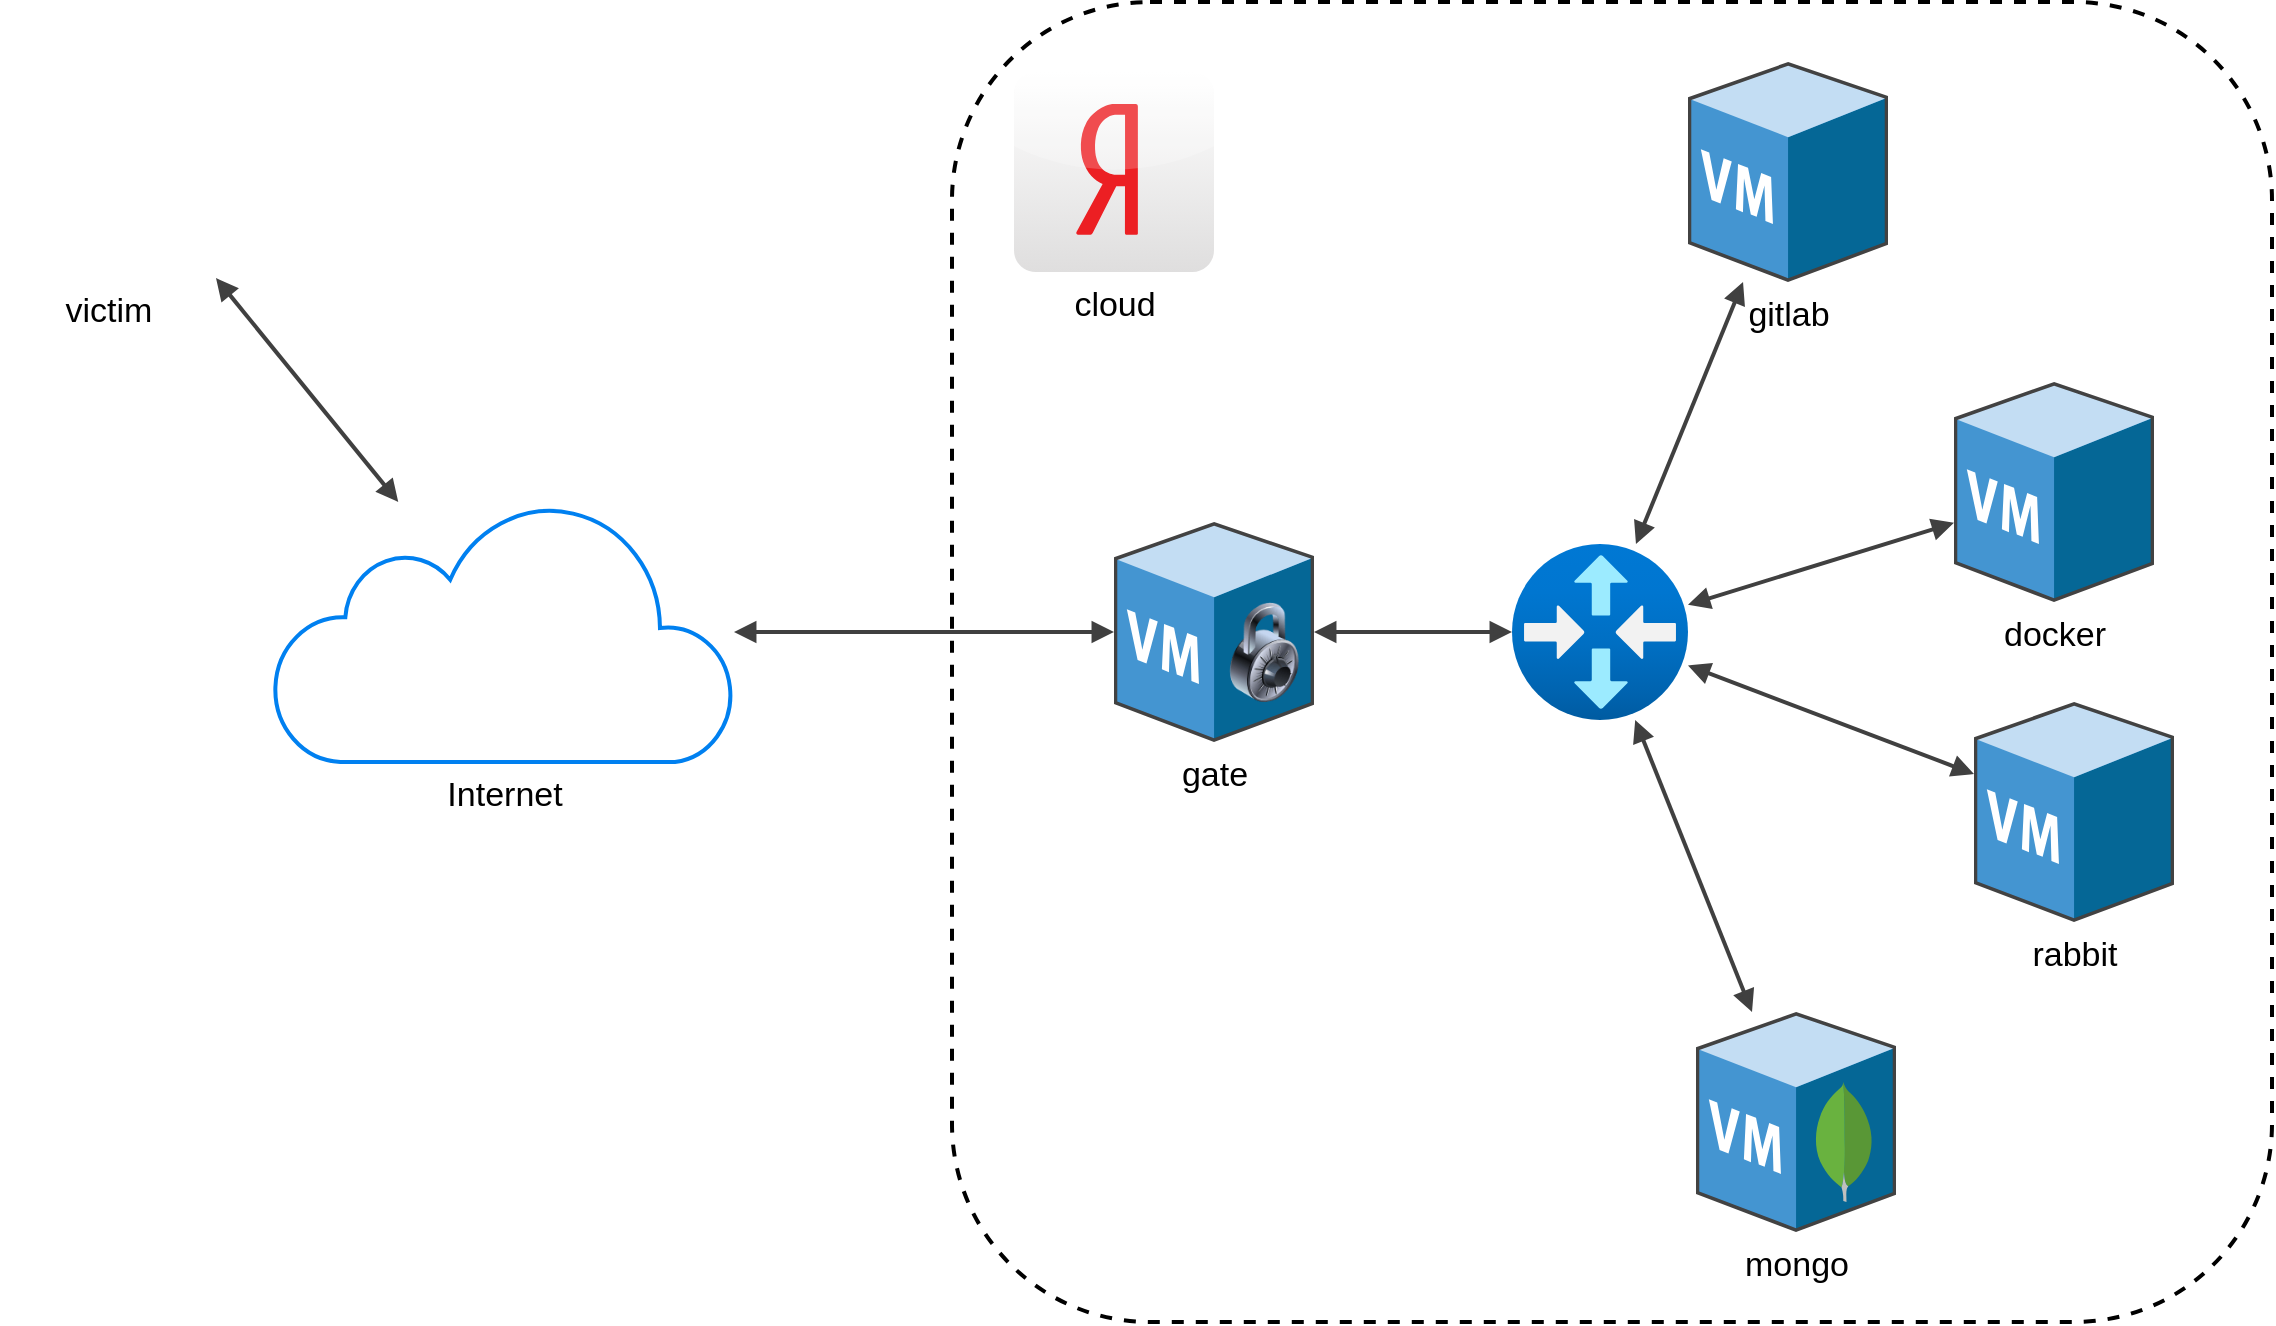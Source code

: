 <mxfile version="20.6.0" type="github"><diagram name="Network" id="197159a0-c6a4-9194-75a8-e4174976684c"><mxGraphModel dx="1182" dy="722" grid="1" gridSize="10" guides="1" tooltips="1" connect="1" arrows="1" fold="1" page="1" pageScale="1.5" pageWidth="1169" pageHeight="826" background="none" math="0" shadow="0"><root><mxCell id="0" style=";html=1;"/><mxCell id="1" style=";html=1;" parent="0"/><mxCell id="W4bVx6RVuENENXrzzhZ2-67" value="" style="rounded=1;whiteSpace=wrap;html=1;sketch=0;fillStyle=auto;fontSize=17;fillColor=none;dashed=1;strokeWidth=2;" parent="1" vertex="1"><mxGeometry x="596" y="60" width="660" height="660" as="geometry"/></mxCell><mxCell id="W4bVx6RVuENENXrzzhZ2-21" value="Internet" style="html=1;verticalLabelPosition=bottom;align=center;labelBackgroundColor=#ffffff;verticalAlign=top;strokeWidth=2;strokeColor=#0080F0;shadow=0;dashed=0;shape=mxgraph.ios7.icons.cloud;fontSize=17;" parent="1" vertex="1"><mxGeometry x="257" y="310" width="230" height="130" as="geometry"/></mxCell><mxCell id="W4bVx6RVuENENXrzzhZ2-42" value="" style="group;fontSize=17;" parent="1" vertex="1" connectable="0"><mxGeometry x="1097" y="250" width="100" height="110" as="geometry"/></mxCell><mxCell id="W4bVx6RVuENENXrzzhZ2-23" value="docker" style="sketch=0;shadow=0;dashed=0;html=1;labelPosition=center;verticalLabelPosition=bottom;verticalAlign=top;align=center;outlineConnect=0;shape=mxgraph.veeam.3d.virtual_machine;fontSize=17;" parent="W4bVx6RVuENENXrzzhZ2-42" vertex="1"><mxGeometry width="100" height="110" as="geometry"/></mxCell><mxCell id="W4bVx6RVuENENXrzzhZ2-41" value="" style="shape=image;html=1;verticalAlign=top;verticalLabelPosition=bottom;labelBackgroundColor=#ffffff;imageAspect=0;aspect=fixed;image=https://cdn1.iconfinder.com/data/icons/ionicons-fill-vol-2/512/logo-docker-128.png;sketch=0;fillStyle=auto;fillColor=none;fontSize=17;" parent="W4bVx6RVuENENXrzzhZ2-42" vertex="1"><mxGeometry x="56" y="44" width="39" height="39" as="geometry"/></mxCell><mxCell id="W4bVx6RVuENENXrzzhZ2-43" value="" style="group;fontSize=17;" parent="1" vertex="1" connectable="0"><mxGeometry x="968" y="565" width="100" height="110" as="geometry"/></mxCell><mxCell id="W4bVx6RVuENENXrzzhZ2-31" value="mongo" style="sketch=0;shadow=0;dashed=0;html=1;labelPosition=center;verticalLabelPosition=bottom;verticalAlign=top;align=center;outlineConnect=0;shape=mxgraph.veeam.3d.virtual_machine;fontSize=17;" parent="W4bVx6RVuENENXrzzhZ2-43" vertex="1"><mxGeometry width="100" height="110" as="geometry"/></mxCell><mxCell id="W4bVx6RVuENENXrzzhZ2-32" value="" style="dashed=0;outlineConnect=0;html=1;align=center;labelPosition=center;verticalLabelPosition=bottom;verticalAlign=top;shape=mxgraph.weblogos.mongodb;fontSize=17;" parent="W4bVx6RVuENENXrzzhZ2-43" vertex="1"><mxGeometry x="59" y="35" width="30" height="60" as="geometry"/></mxCell><mxCell id="W4bVx6RVuENENXrzzhZ2-44" value="" style="group;fontSize=17;" parent="1" vertex="1" connectable="0"><mxGeometry x="1107" y="410" width="100" height="110" as="geometry"/></mxCell><mxCell id="W4bVx6RVuENENXrzzhZ2-24" value="rabbit" style="sketch=0;shadow=0;dashed=0;html=1;labelPosition=center;verticalLabelPosition=bottom;verticalAlign=top;align=center;outlineConnect=0;shape=mxgraph.veeam.3d.virtual_machine;fontSize=17;" parent="W4bVx6RVuENENXrzzhZ2-44" vertex="1"><mxGeometry width="100" height="110" as="geometry"/></mxCell><mxCell id="W4bVx6RVuENENXrzzhZ2-29" value="" style="shape=image;html=1;verticalAlign=top;verticalLabelPosition=bottom;labelBackgroundColor=#ffffff;imageAspect=0;aspect=fixed;image=https://cdn3.iconfinder.com/data/icons/animals-105/150/icon_animal_coelho-128.png;fontSize=17;" parent="W4bVx6RVuENENXrzzhZ2-44" vertex="1"><mxGeometry x="51" y="40" width="48" height="48" as="geometry"/></mxCell><mxCell id="W4bVx6RVuENENXrzzhZ2-45" value="" style="group;fontSize=17;" parent="1" vertex="1" connectable="0"><mxGeometry x="964" y="90" width="100" height="110" as="geometry"/></mxCell><mxCell id="W4bVx6RVuENENXrzzhZ2-22" value="gitlab" style="sketch=0;shadow=0;dashed=0;html=1;labelPosition=center;verticalLabelPosition=bottom;verticalAlign=top;align=center;outlineConnect=0;shape=mxgraph.veeam.3d.virtual_machine;fontSize=17;" parent="W4bVx6RVuENENXrzzhZ2-45" vertex="1"><mxGeometry width="100" height="110" as="geometry"/></mxCell><mxCell id="W4bVx6RVuENENXrzzhZ2-36" value="" style="shape=image;html=1;verticalAlign=top;verticalLabelPosition=bottom;labelBackgroundColor=#ffffff;imageAspect=0;aspect=fixed;image=https://cdn1.iconfinder.com/data/icons/ionicons-fill-vol-2/512/logo-gitlab-128.png;sketch=0;fillStyle=auto;fillColor=none;fontSize=17;" parent="W4bVx6RVuENENXrzzhZ2-45" vertex="1"><mxGeometry x="55" y="46" width="40" height="40" as="geometry"/></mxCell><mxCell id="W4bVx6RVuENENXrzzhZ2-57" value="" style="aspect=fixed;html=1;points=[];align=center;image;fontSize=17;image=img/lib/azure2/networking/Virtual_Router.svg;sketch=0;fillStyle=auto;fillColor=none;" parent="1" vertex="1"><mxGeometry x="876" y="331" width="88" height="88" as="geometry"/></mxCell><mxCell id="W4bVx6RVuENENXrzzhZ2-58" value="" style="group;fontSize=17;" parent="1" vertex="1" connectable="0"><mxGeometry x="677" y="320" width="100" height="110" as="geometry"/></mxCell><mxCell id="W4bVx6RVuENENXrzzhZ2-17" value="gate" style="sketch=0;shadow=0;dashed=0;html=1;labelPosition=center;verticalLabelPosition=bottom;verticalAlign=top;align=center;outlineConnect=0;shape=mxgraph.veeam.3d.virtual_machine;fontSize=17;" parent="W4bVx6RVuENENXrzzhZ2-58" vertex="1"><mxGeometry width="100" height="110" as="geometry"/></mxCell><mxCell id="W4bVx6RVuENENXrzzhZ2-47" value="" style="image;html=1;image=img/lib/clip_art/general/Lock_128x128.png;sketch=0;fillStyle=auto;fillColor=none;fontSize=17;" parent="W4bVx6RVuENENXrzzhZ2-58" vertex="1"><mxGeometry x="50" y="40" width="50" height="50" as="geometry"/></mxCell><mxCell id="W4bVx6RVuENENXrzzhZ2-60" value="" style="edgeStyle=none;rounded=0;html=1;jettySize=auto;orthogonalLoop=1;strokeColor=#404040;strokeWidth=2;fontColor=#000000;jumpStyle=none;endArrow=block;endFill=1;startArrow=block;startFill=1;fontSize=17;" parent="1" source="W4bVx6RVuENENXrzzhZ2-57" target="W4bVx6RVuENENXrzzhZ2-22" edge="1"><mxGeometry width="100" relative="1" as="geometry"><mxPoint x="647" y="420" as="sourcePoint"/><mxPoint x="747" y="420" as="targetPoint"/></mxGeometry></mxCell><mxCell id="W4bVx6RVuENENXrzzhZ2-62" value="" style="edgeStyle=none;rounded=0;html=1;jettySize=auto;orthogonalLoop=1;strokeColor=#404040;strokeWidth=2;fontColor=#000000;jumpStyle=none;endArrow=block;endFill=1;startArrow=block;startFill=1;fontSize=17;" parent="1" source="W4bVx6RVuENENXrzzhZ2-57" target="W4bVx6RVuENENXrzzhZ2-23" edge="1"><mxGeometry width="100" relative="1" as="geometry"><mxPoint x="647" y="420" as="sourcePoint"/><mxPoint x="747" y="420" as="targetPoint"/></mxGeometry></mxCell><mxCell id="W4bVx6RVuENENXrzzhZ2-63" value="" style="edgeStyle=none;rounded=0;html=1;jettySize=auto;orthogonalLoop=1;strokeColor=#404040;strokeWidth=2;fontColor=#000000;jumpStyle=none;endArrow=block;endFill=1;startArrow=block;startFill=1;fontSize=17;" parent="1" source="W4bVx6RVuENENXrzzhZ2-57" target="W4bVx6RVuENENXrzzhZ2-24" edge="1"><mxGeometry width="100" relative="1" as="geometry"><mxPoint x="647" y="420" as="sourcePoint"/><mxPoint x="747" y="420" as="targetPoint"/></mxGeometry></mxCell><mxCell id="W4bVx6RVuENENXrzzhZ2-64" value="" style="edgeStyle=none;rounded=0;html=1;jettySize=auto;orthogonalLoop=1;strokeColor=#404040;strokeWidth=2;fontColor=#000000;jumpStyle=none;endArrow=block;endFill=1;startArrow=block;startFill=1;fontSize=17;" parent="1" source="W4bVx6RVuENENXrzzhZ2-57" target="W4bVx6RVuENENXrzzhZ2-31" edge="1"><mxGeometry width="100" relative="1" as="geometry"><mxPoint x="647" y="420" as="sourcePoint"/><mxPoint x="747" y="420" as="targetPoint"/></mxGeometry></mxCell><mxCell id="W4bVx6RVuENENXrzzhZ2-65" value="" style="edgeStyle=none;rounded=0;html=1;jettySize=auto;orthogonalLoop=1;strokeColor=#404040;strokeWidth=2;fontColor=#000000;jumpStyle=none;endArrow=block;endFill=1;startArrow=block;startFill=1;fontSize=17;" parent="1" source="W4bVx6RVuENENXrzzhZ2-17" target="W4bVx6RVuENENXrzzhZ2-57" edge="1"><mxGeometry width="100" relative="1" as="geometry"><mxPoint x="647" y="420" as="sourcePoint"/><mxPoint x="747" y="420" as="targetPoint"/></mxGeometry></mxCell><mxCell id="W4bVx6RVuENENXrzzhZ2-66" value="" style="edgeStyle=none;rounded=0;html=1;jettySize=auto;orthogonalLoop=1;strokeColor=#404040;strokeWidth=2;fontColor=#000000;jumpStyle=none;endArrow=block;endFill=1;startArrow=block;startFill=1;fontSize=17;" parent="1" source="W4bVx6RVuENENXrzzhZ2-21" target="W4bVx6RVuENENXrzzhZ2-17" edge="1"><mxGeometry width="100" relative="1" as="geometry"><mxPoint x="647" y="420" as="sourcePoint"/><mxPoint x="747" y="420" as="targetPoint"/></mxGeometry></mxCell><mxCell id="W4bVx6RVuENENXrzzhZ2-68" value="cloud" style="dashed=0;outlineConnect=0;html=1;align=center;labelPosition=center;verticalLabelPosition=bottom;verticalAlign=top;shape=mxgraph.webicons.yandex;gradientColor=#DFDEDE;sketch=0;fillStyle=auto;fontSize=17;" parent="1" vertex="1"><mxGeometry x="627" y="95" width="100" height="100" as="geometry"/></mxCell><mxCell id="W4bVx6RVuENENXrzzhZ2-70" value="victim" style="shape=image;html=1;verticalAlign=top;verticalLabelPosition=bottom;labelBackgroundColor=#ffffff;imageAspect=0;aspect=fixed;image=https://cdn1.iconfinder.com/data/icons/nuove/128x128/filesystems/www.png;dashed=1;sketch=0;fillStyle=auto;strokeWidth=2;fontSize=17;fillColor=none;" parent="1" vertex="1"><mxGeometry x="120" y="90" width="108" height="108" as="geometry"/></mxCell><mxCell id="W4bVx6RVuENENXrzzhZ2-71" value="" style="edgeStyle=none;rounded=0;html=1;jettySize=auto;orthogonalLoop=1;strokeColor=#404040;strokeWidth=2;fontColor=#000000;jumpStyle=none;endArrow=block;endFill=1;startArrow=block;startFill=1;exitX=1;exitY=1;exitDx=0;exitDy=0;" parent="1" source="W4bVx6RVuENENXrzzhZ2-70" target="W4bVx6RVuENENXrzzhZ2-21" edge="1"><mxGeometry width="100" relative="1" as="geometry"><mxPoint x="280" y="190" as="sourcePoint"/><mxPoint x="200" y="310" as="targetPoint"/></mxGeometry></mxCell></root></mxGraphModel></diagram></mxfile>